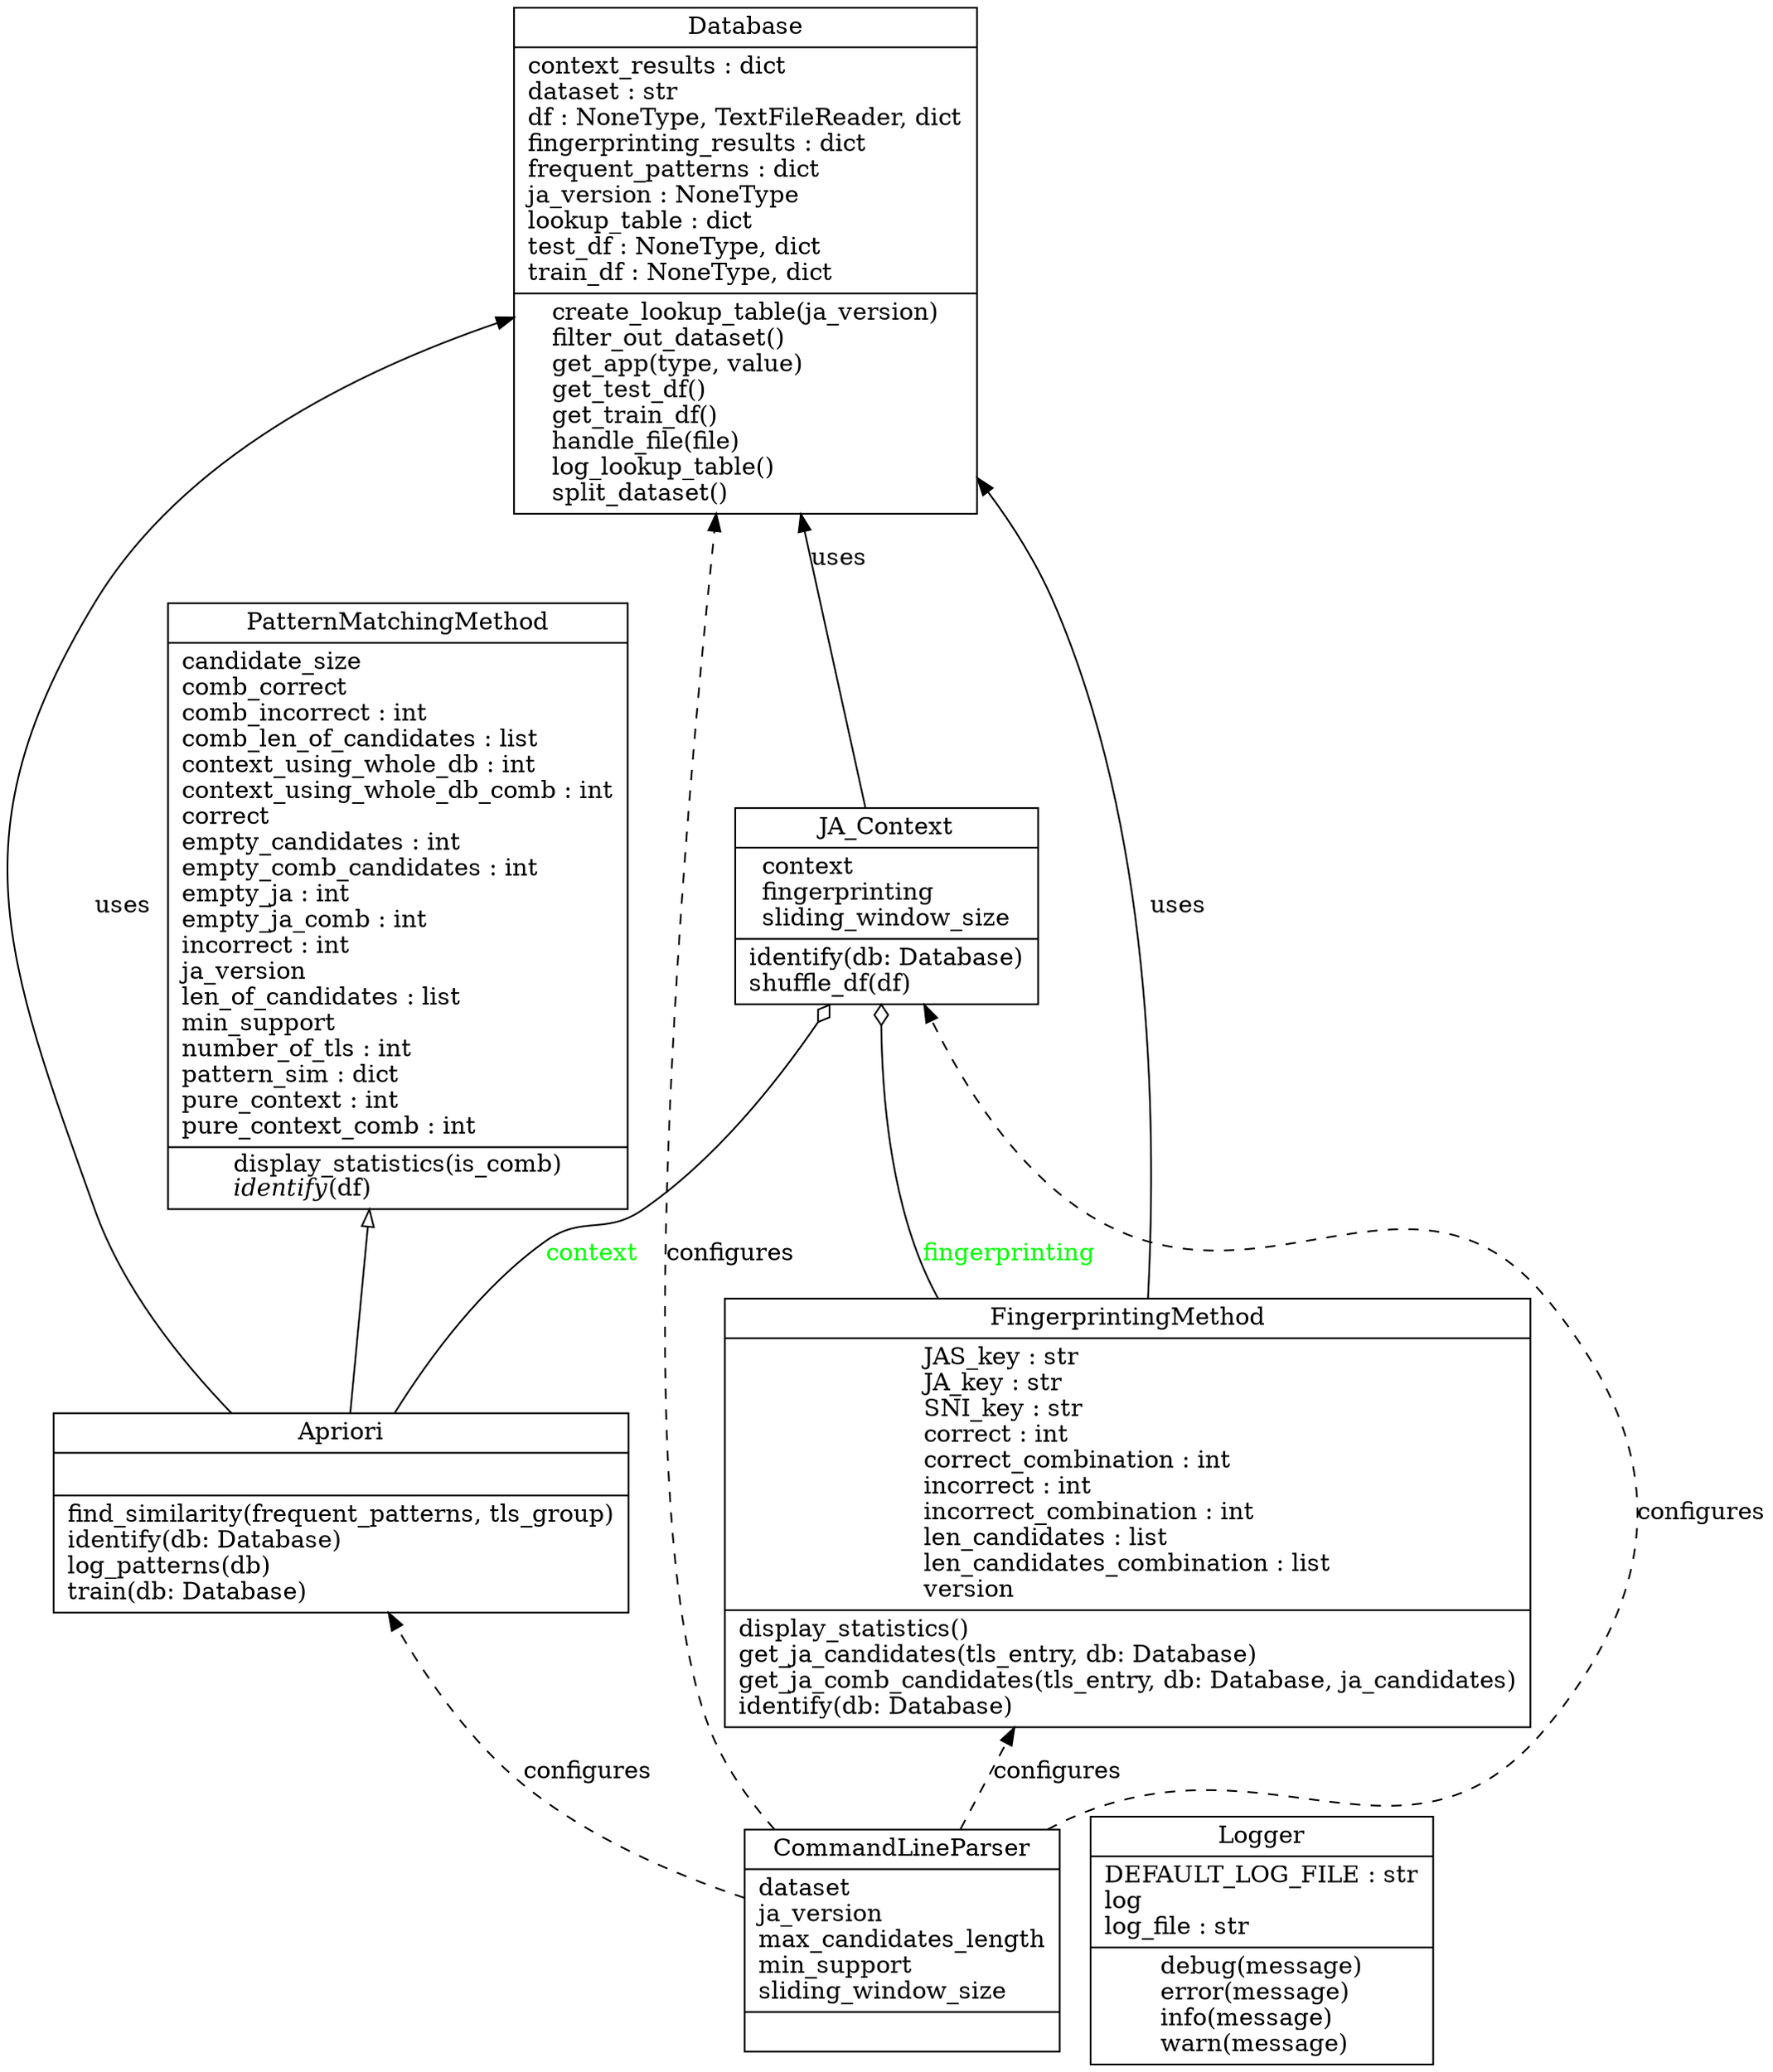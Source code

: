 digraph "classes_identify" {
rankdir=BT
charset="utf-8"
"identify.pattern_matching.Apriori" [color="black", fontcolor="black", label=<{Apriori|<br ALIGN="LEFT"/>|find_similarity(frequent_patterns, tls_group)<br ALIGN="LEFT"/>identify(db: Database)<br ALIGN="LEFT"/>log_patterns(db)<br ALIGN="LEFT"/>train(db: Database)<br ALIGN="LEFT"/>}>, shape="record", style="solid"];
"identify.command_line_parser.CommandLineParser" [color="black", fontcolor="black", label=<{CommandLineParser|dataset<br ALIGN="LEFT"/>ja_version<br ALIGN="LEFT"/>max_candidates_length<br ALIGN="LEFT"/>min_support<br ALIGN="LEFT"/>sliding_window_size<br ALIGN="LEFT"/>|}>, shape="record", style="solid"];
"identify.database.Database" [color="black", fontcolor="black", label=<{Database|context_results : dict<br ALIGN="LEFT"/>dataset : str<br ALIGN="LEFT"/>df : NoneType, TextFileReader, dict<br ALIGN="LEFT"/>fingerprinting_results : dict<br ALIGN="LEFT"/>frequent_patterns : dict<br ALIGN="LEFT"/>ja_version : NoneType<br ALIGN="LEFT"/>lookup_table : dict<br ALIGN="LEFT"/>test_df : NoneType, dict<br ALIGN="LEFT"/>train_df : NoneType, dict<br ALIGN="LEFT"/>|create_lookup_table(ja_version)<br ALIGN="LEFT"/>filter_out_dataset()<br ALIGN="LEFT"/>get_app(type, value)<br ALIGN="LEFT"/>get_test_df()<br ALIGN="LEFT"/>get_train_df()<br ALIGN="LEFT"/>handle_file(file)<br ALIGN="LEFT"/>log_lookup_table()<br ALIGN="LEFT"/>split_dataset()<br ALIGN="LEFT"/>}>, shape="record", style="solid"];
"identify.fingerprinting.FingerprintingMethod" [color="black", fontcolor="black", label=<{FingerprintingMethod|JAS_key : str<br ALIGN="LEFT"/>JA_key : str<br ALIGN="LEFT"/>SNI_key : str<br ALIGN="LEFT"/>correct : int<br ALIGN="LEFT"/>correct_combination : int<br ALIGN="LEFT"/>incorrect : int<br ALIGN="LEFT"/>incorrect_combination : int<br ALIGN="LEFT"/>len_candidates : list<br ALIGN="LEFT"/>len_candidates_combination : list<br ALIGN="LEFT"/>version<br ALIGN="LEFT"/>|display_statistics()<br ALIGN="LEFT"/>get_ja_candidates(tls_entry, db: Database)<br ALIGN="LEFT"/>get_ja_comb_candidates(tls_entry, db: Database, ja_candidates)<br ALIGN="LEFT"/>identify(db: Database)<br ALIGN="LEFT"/>}>, shape="record", style="solid"];
"identify.ja_context.JA_Context" [color="black", fontcolor="black", label=<{JA_Context|context<br ALIGN="LEFT"/>fingerprinting<br ALIGN="LEFT"/>sliding_window_size<br ALIGN="LEFT"/>|identify(db: Database)<br ALIGN="LEFT"/>shuffle_df(df)<br ALIGN="LEFT"/>}>, shape="record", style="solid"];
"identify.logger.Logger" [color="black", fontcolor="black", label=<{Logger|DEFAULT_LOG_FILE : str<br ALIGN="LEFT"/>log<br ALIGN="LEFT"/>log_file : str<br ALIGN="LEFT"/>|debug(message)<br ALIGN="LEFT"/>error(message)<br ALIGN="LEFT"/>info(message)<br ALIGN="LEFT"/>warn(message)<br ALIGN="LEFT"/>}>, shape="record", style="solid"];
"identify.pattern_matching.PatternMatchingMethod" [color="black", fontcolor="black", label=<{PatternMatchingMethod|candidate_size<br ALIGN="LEFT"/>comb_correct<br ALIGN="LEFT"/>comb_incorrect : int<br ALIGN="LEFT"/>comb_len_of_candidates : list<br ALIGN="LEFT"/>context_using_whole_db : int<br ALIGN="LEFT"/>context_using_whole_db_comb : int<br ALIGN="LEFT"/>correct<br ALIGN="LEFT"/>empty_candidates : int<br ALIGN="LEFT"/>empty_comb_candidates : int<br ALIGN="LEFT"/>empty_ja : int<br ALIGN="LEFT"/>empty_ja_comb : int<br ALIGN="LEFT"/>incorrect : int<br ALIGN="LEFT"/>ja_version<br ALIGN="LEFT"/>len_of_candidates : list<br ALIGN="LEFT"/>min_support<br ALIGN="LEFT"/>number_of_tls : int<br ALIGN="LEFT"/>pattern_sim : dict<br ALIGN="LEFT"/>pure_context : int<br ALIGN="LEFT"/>pure_context_comb : int<br ALIGN="LEFT"/>|display_statistics(is_comb)<br ALIGN="LEFT"/><I>identify</I>(df)<br ALIGN="LEFT"/>}>, shape="record", style="solid"];
"identify.pattern_matching.Apriori" -> "identify.pattern_matching.PatternMatchingMethod" [arrowhead="empty", arrowtail="none"];
"identify.fingerprinting.FingerprintingMethod" -> "identify.ja_context.JA_Context" [arrowhead="odiamond", arrowtail="none", fontcolor="green", label="fingerprinting", style="solid"];
"identify.pattern_matching.Apriori" -> "identify.ja_context.JA_Context" [arrowhead="odiamond", arrowtail="none", fontcolor="green", label="context", style="solid"];
"identify.command_line_parser.CommandLineParser" -> "identify.database.Database" [style=dashed, label="configures"];
"identify.command_line_parser.CommandLineParser" -> "identify.fingerprinting.FingerprintingMethod" [style=dashed, label="configures"];
"identify.command_line_parser.CommandLineParser" -> "identify.pattern_matching.Apriori" [style=dashed, label="configures"];
"identify.command_line_parser.CommandLineParser" -> "identify.ja_context.JA_Context" [style=dashed, label="configures"];

"identify.fingerprinting.FingerprintingMethod" -> "identify.database.Database" [label="uses"];
"identify.pattern_matching.Apriori" -> "identify.database.Database" [label="uses"];
"identify.ja_context.JA_Context" -> "identify.database.Database" [label="uses"];

}
